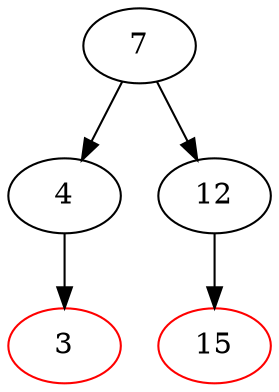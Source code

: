 // Created by rbtree.write_dot()
digraph red_black_tree {
  N139890975073680 [label="7", color="black"];
  N139890975073616 [label="4", color="black"];
  N139890975073872 [label="3", color="red"];
  N139890975073616 -> N139890975073872 ;
  N139890975073680 -> N139890975073616 ;
  N139890975073744 [label="12", color="black"];
  N139890975073808 [label="15", color="red"];
  N139890975073744 -> N139890975073808 ;
  N139890975073680 -> N139890975073744 ;
}
